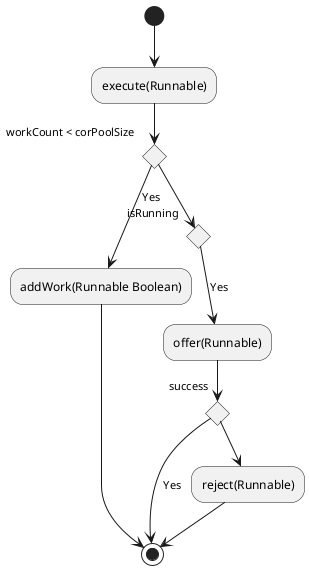 @startuml
'(*)  --> "check input"
'If "input is verbose" then
'--> [Yes] "turn on verbosity"
'--> "run command"
'else
'--> "run command"
'Endif
'-->(*1)

(*)  --> "execute(Runnable)"
If "workCount < corPoolSize" then
--> [Yes] "addWork(Runnable Boolean)"
-->(*)
else
If "isRunning" then
-->[Yes] "offer(Runnable)"
If "success" then
--> [Yes] (*)
else
--> "reject(Runnable)"
-->(*)






@endumlT